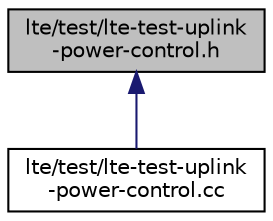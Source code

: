 digraph "lte/test/lte-test-uplink-power-control.h"
{
  edge [fontname="Helvetica",fontsize="10",labelfontname="Helvetica",labelfontsize="10"];
  node [fontname="Helvetica",fontsize="10",shape=record];
  Node1 [label="lte/test/lte-test-uplink\l-power-control.h",height=0.2,width=0.4,color="black", fillcolor="grey75", style="filled", fontcolor="black"];
  Node1 -> Node2 [dir="back",color="midnightblue",fontsize="10",style="solid"];
  Node2 [label="lte/test/lte-test-uplink\l-power-control.cc",height=0.2,width=0.4,color="black", fillcolor="white", style="filled",URL="$d3/dcf/lte-test-uplink-power-control_8cc.html"];
}
